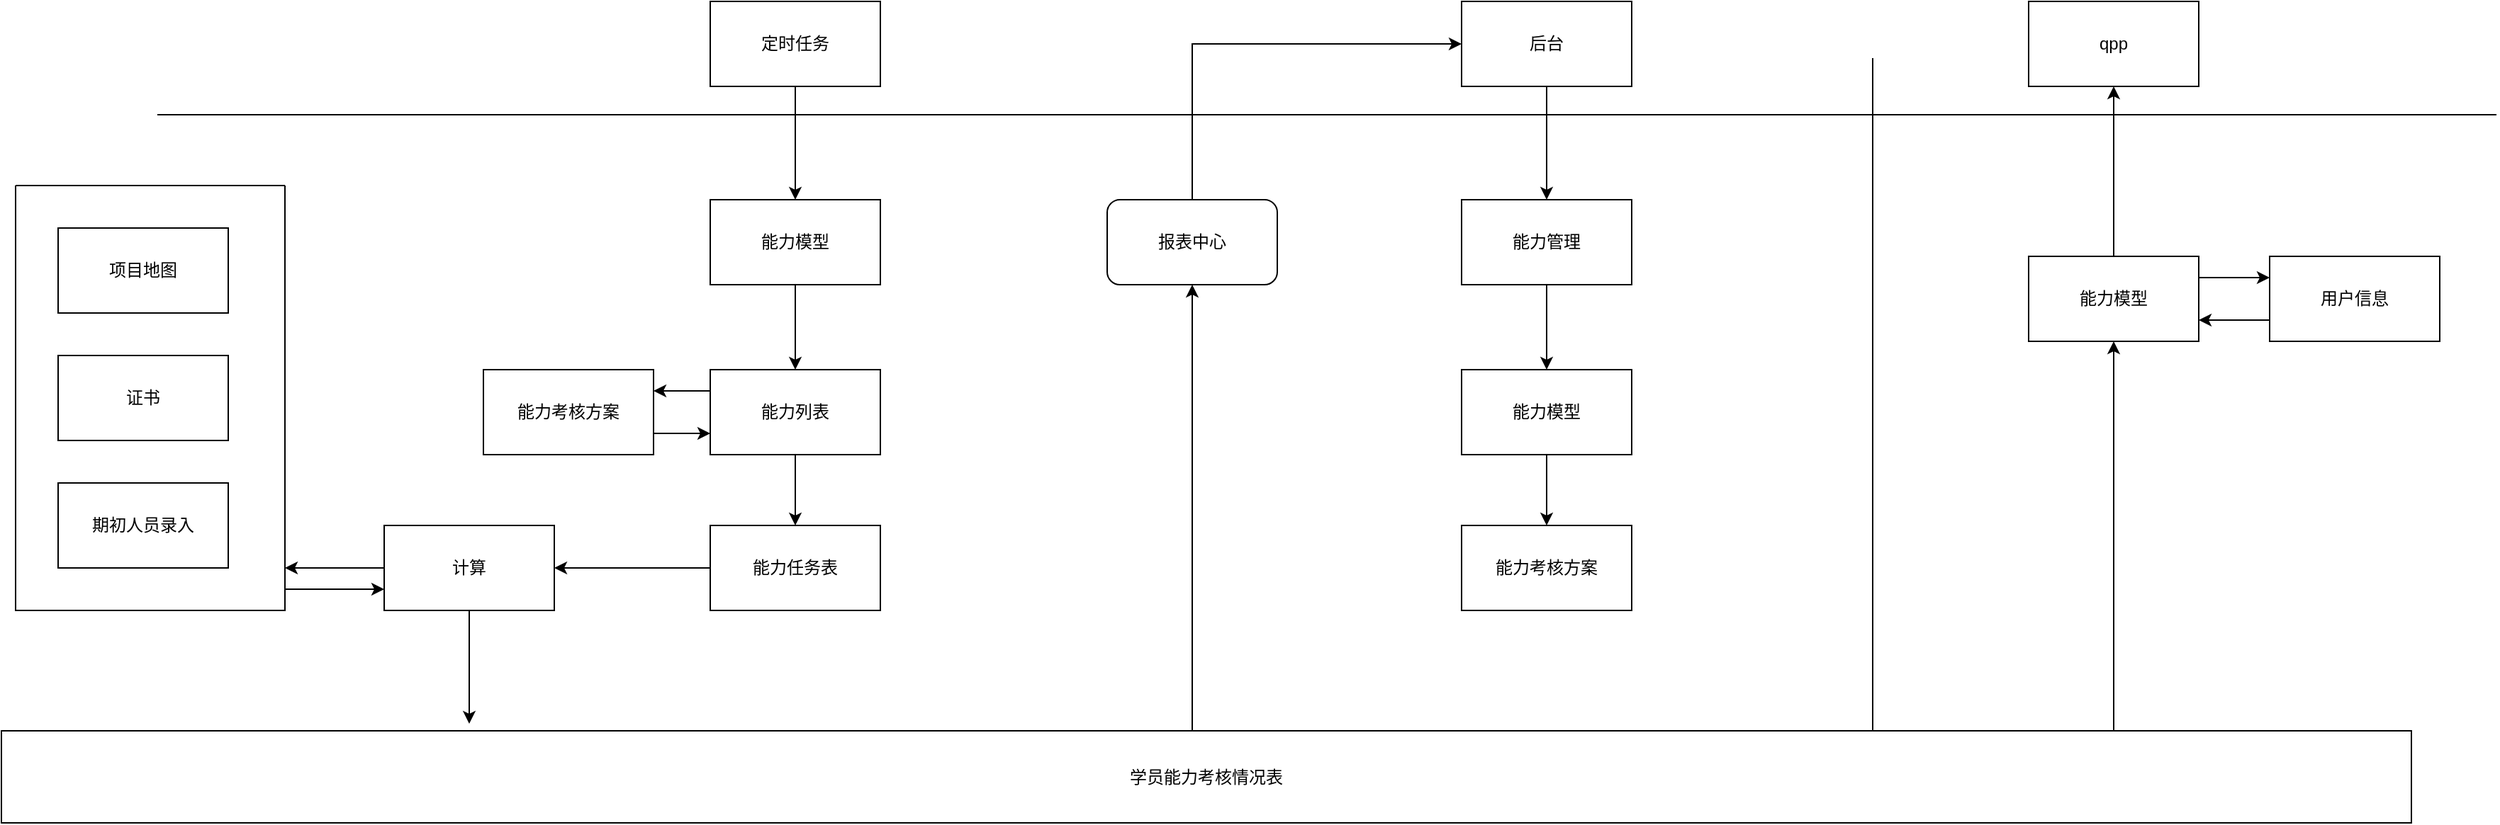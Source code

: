 <mxfile version="16.6.1" type="github">
  <diagram id="X77dKztJRfCibkYVblq0" name="Page-1">
    <mxGraphModel dx="3076" dy="762" grid="1" gridSize="10" guides="1" tooltips="1" connect="1" arrows="1" fold="1" page="1" pageScale="1" pageWidth="827" pageHeight="1169" math="0" shadow="0">
      <root>
        <mxCell id="0" />
        <mxCell id="1" parent="0" />
        <mxCell id="SrPzOORxQsSpC2F4RSff-1" value="" style="endArrow=none;html=1;rounded=0;" edge="1" parent="1">
          <mxGeometry width="50" height="50" relative="1" as="geometry">
            <mxPoint x="-850" y="120" as="sourcePoint" />
            <mxPoint x="800" y="120" as="targetPoint" />
          </mxGeometry>
        </mxCell>
        <mxCell id="SrPzOORxQsSpC2F4RSff-2" value="" style="endArrow=none;html=1;rounded=0;" edge="1" parent="1">
          <mxGeometry width="50" height="50" relative="1" as="geometry">
            <mxPoint x="360" y="530" as="sourcePoint" />
            <mxPoint x="360" y="80" as="targetPoint" />
          </mxGeometry>
        </mxCell>
        <mxCell id="SrPzOORxQsSpC2F4RSff-5" style="edgeStyle=orthogonalEdgeStyle;rounded=0;orthogonalLoop=1;jettySize=auto;html=1;exitX=0.5;exitY=1;exitDx=0;exitDy=0;" edge="1" parent="1" source="SrPzOORxQsSpC2F4RSff-3" target="SrPzOORxQsSpC2F4RSff-4">
          <mxGeometry relative="1" as="geometry" />
        </mxCell>
        <mxCell id="SrPzOORxQsSpC2F4RSff-3" value="后台" style="rounded=0;whiteSpace=wrap;html=1;" vertex="1" parent="1">
          <mxGeometry x="70" y="40" width="120" height="60" as="geometry" />
        </mxCell>
        <mxCell id="SrPzOORxQsSpC2F4RSff-7" style="edgeStyle=orthogonalEdgeStyle;rounded=0;orthogonalLoop=1;jettySize=auto;html=1;exitX=0.5;exitY=1;exitDx=0;exitDy=0;" edge="1" parent="1" source="SrPzOORxQsSpC2F4RSff-4" target="SrPzOORxQsSpC2F4RSff-6">
          <mxGeometry relative="1" as="geometry" />
        </mxCell>
        <mxCell id="SrPzOORxQsSpC2F4RSff-4" value="能力管理" style="rounded=0;whiteSpace=wrap;html=1;" vertex="1" parent="1">
          <mxGeometry x="70" y="180" width="120" height="60" as="geometry" />
        </mxCell>
        <mxCell id="SrPzOORxQsSpC2F4RSff-9" style="edgeStyle=orthogonalEdgeStyle;rounded=0;orthogonalLoop=1;jettySize=auto;html=1;exitX=0.5;exitY=1;exitDx=0;exitDy=0;" edge="1" parent="1" source="SrPzOORxQsSpC2F4RSff-6" target="SrPzOORxQsSpC2F4RSff-8">
          <mxGeometry relative="1" as="geometry" />
        </mxCell>
        <mxCell id="SrPzOORxQsSpC2F4RSff-6" value="能力模型" style="rounded=0;whiteSpace=wrap;html=1;" vertex="1" parent="1">
          <mxGeometry x="70" y="300" width="120" height="60" as="geometry" />
        </mxCell>
        <mxCell id="SrPzOORxQsSpC2F4RSff-8" value="能力考核方案" style="rounded=0;whiteSpace=wrap;html=1;" vertex="1" parent="1">
          <mxGeometry x="70" y="410" width="120" height="60" as="geometry" />
        </mxCell>
        <mxCell id="SrPzOORxQsSpC2F4RSff-14" style="edgeStyle=orthogonalEdgeStyle;rounded=0;orthogonalLoop=1;jettySize=auto;html=1;exitX=0.5;exitY=1;exitDx=0;exitDy=0;entryX=0.411;entryY=0.083;entryDx=0;entryDy=0;entryPerimeter=0;" edge="1" parent="1" target="SrPzOORxQsSpC2F4RSff-13">
          <mxGeometry relative="1" as="geometry">
            <mxPoint x="360" y="470" as="sourcePoint" />
            <mxPoint x="360" y="540" as="targetPoint" />
            <Array as="points">
              <mxPoint x="360" y="560" />
            </Array>
          </mxGeometry>
        </mxCell>
        <mxCell id="SrPzOORxQsSpC2F4RSff-19" style="edgeStyle=orthogonalEdgeStyle;rounded=0;orthogonalLoop=1;jettySize=auto;html=1;exitX=0.75;exitY=0;exitDx=0;exitDy=0;" edge="1" parent="1" source="SrPzOORxQsSpC2F4RSff-13" target="SrPzOORxQsSpC2F4RSff-16">
          <mxGeometry relative="1" as="geometry">
            <Array as="points">
              <mxPoint x="530" y="555" />
            </Array>
          </mxGeometry>
        </mxCell>
        <mxCell id="SrPzOORxQsSpC2F4RSff-30" style="edgeStyle=orthogonalEdgeStyle;rounded=0;orthogonalLoop=1;jettySize=auto;html=1;" edge="1" parent="1" source="SrPzOORxQsSpC2F4RSff-13" target="SrPzOORxQsSpC2F4RSff-29">
          <mxGeometry relative="1" as="geometry">
            <Array as="points">
              <mxPoint x="-120" y="520" />
              <mxPoint x="-120" y="520" />
            </Array>
          </mxGeometry>
        </mxCell>
        <mxCell id="SrPzOORxQsSpC2F4RSff-13" value="学员能力考核情况表" style="rounded=0;whiteSpace=wrap;html=1;" vertex="1" parent="1">
          <mxGeometry x="-960" y="555" width="1700" height="65" as="geometry" />
        </mxCell>
        <mxCell id="SrPzOORxQsSpC2F4RSff-15" value="qpp" style="rounded=0;whiteSpace=wrap;html=1;" vertex="1" parent="1">
          <mxGeometry x="470" y="40" width="120" height="60" as="geometry" />
        </mxCell>
        <mxCell id="SrPzOORxQsSpC2F4RSff-20" style="edgeStyle=orthogonalEdgeStyle;rounded=0;orthogonalLoop=1;jettySize=auto;html=1;" edge="1" parent="1" source="SrPzOORxQsSpC2F4RSff-16" target="SrPzOORxQsSpC2F4RSff-15">
          <mxGeometry relative="1" as="geometry" />
        </mxCell>
        <mxCell id="SrPzOORxQsSpC2F4RSff-34" style="edgeStyle=orthogonalEdgeStyle;rounded=0;orthogonalLoop=1;jettySize=auto;html=1;exitX=1;exitY=0.25;exitDx=0;exitDy=0;entryX=0;entryY=0.25;entryDx=0;entryDy=0;" edge="1" parent="1" source="SrPzOORxQsSpC2F4RSff-16" target="SrPzOORxQsSpC2F4RSff-33">
          <mxGeometry relative="1" as="geometry" />
        </mxCell>
        <mxCell id="SrPzOORxQsSpC2F4RSff-16" value="能力模型" style="rounded=0;whiteSpace=wrap;html=1;" vertex="1" parent="1">
          <mxGeometry x="470" y="220" width="120" height="60" as="geometry" />
        </mxCell>
        <mxCell id="SrPzOORxQsSpC2F4RSff-23" style="edgeStyle=orthogonalEdgeStyle;rounded=0;orthogonalLoop=1;jettySize=auto;html=1;exitX=0.5;exitY=1;exitDx=0;exitDy=0;" edge="1" parent="1" source="SrPzOORxQsSpC2F4RSff-21" target="SrPzOORxQsSpC2F4RSff-22">
          <mxGeometry relative="1" as="geometry" />
        </mxCell>
        <mxCell id="SrPzOORxQsSpC2F4RSff-21" value="定时任务" style="rounded=0;whiteSpace=wrap;html=1;" vertex="1" parent="1">
          <mxGeometry x="-460" y="40" width="120" height="60" as="geometry" />
        </mxCell>
        <mxCell id="SrPzOORxQsSpC2F4RSff-25" style="edgeStyle=orthogonalEdgeStyle;rounded=0;orthogonalLoop=1;jettySize=auto;html=1;exitX=0.5;exitY=1;exitDx=0;exitDy=0;" edge="1" parent="1" source="SrPzOORxQsSpC2F4RSff-22" target="SrPzOORxQsSpC2F4RSff-24">
          <mxGeometry relative="1" as="geometry" />
        </mxCell>
        <mxCell id="SrPzOORxQsSpC2F4RSff-22" value="能力模型" style="rounded=0;whiteSpace=wrap;html=1;" vertex="1" parent="1">
          <mxGeometry x="-460" y="180" width="120" height="60" as="geometry" />
        </mxCell>
        <mxCell id="SrPzOORxQsSpC2F4RSff-40" style="edgeStyle=orthogonalEdgeStyle;rounded=0;orthogonalLoop=1;jettySize=auto;html=1;exitX=0;exitY=0.25;exitDx=0;exitDy=0;" edge="1" parent="1" source="SrPzOORxQsSpC2F4RSff-24" target="SrPzOORxQsSpC2F4RSff-36">
          <mxGeometry relative="1" as="geometry">
            <Array as="points">
              <mxPoint x="-490" y="315" />
              <mxPoint x="-490" y="315" />
            </Array>
          </mxGeometry>
        </mxCell>
        <mxCell id="SrPzOORxQsSpC2F4RSff-56" style="edgeStyle=orthogonalEdgeStyle;rounded=0;orthogonalLoop=1;jettySize=auto;html=1;exitX=0.5;exitY=1;exitDx=0;exitDy=0;" edge="1" parent="1" source="SrPzOORxQsSpC2F4RSff-24" target="SrPzOORxQsSpC2F4RSff-55">
          <mxGeometry relative="1" as="geometry" />
        </mxCell>
        <mxCell id="SrPzOORxQsSpC2F4RSff-24" value="能力列表" style="rounded=0;whiteSpace=wrap;html=1;" vertex="1" parent="1">
          <mxGeometry x="-460" y="300" width="120" height="60" as="geometry" />
        </mxCell>
        <mxCell id="SrPzOORxQsSpC2F4RSff-31" style="edgeStyle=orthogonalEdgeStyle;rounded=0;orthogonalLoop=1;jettySize=auto;html=1;entryX=0;entryY=0.5;entryDx=0;entryDy=0;" edge="1" parent="1" source="SrPzOORxQsSpC2F4RSff-29" target="SrPzOORxQsSpC2F4RSff-3">
          <mxGeometry relative="1" as="geometry">
            <Array as="points">
              <mxPoint x="-120" y="70" />
            </Array>
          </mxGeometry>
        </mxCell>
        <mxCell id="SrPzOORxQsSpC2F4RSff-29" value="报表中心" style="rounded=1;whiteSpace=wrap;html=1;" vertex="1" parent="1">
          <mxGeometry x="-180" y="180" width="120" height="60" as="geometry" />
        </mxCell>
        <mxCell id="SrPzOORxQsSpC2F4RSff-35" style="edgeStyle=orthogonalEdgeStyle;rounded=0;orthogonalLoop=1;jettySize=auto;html=1;exitX=0;exitY=0.75;exitDx=0;exitDy=0;entryX=1;entryY=0.75;entryDx=0;entryDy=0;" edge="1" parent="1" source="SrPzOORxQsSpC2F4RSff-33" target="SrPzOORxQsSpC2F4RSff-16">
          <mxGeometry relative="1" as="geometry" />
        </mxCell>
        <mxCell id="SrPzOORxQsSpC2F4RSff-33" value="用户信息" style="rounded=0;whiteSpace=wrap;html=1;" vertex="1" parent="1">
          <mxGeometry x="640" y="220" width="120" height="60" as="geometry" />
        </mxCell>
        <mxCell id="SrPzOORxQsSpC2F4RSff-41" style="edgeStyle=orthogonalEdgeStyle;rounded=0;orthogonalLoop=1;jettySize=auto;html=1;exitX=1;exitY=0.75;exitDx=0;exitDy=0;entryX=0;entryY=0.75;entryDx=0;entryDy=0;" edge="1" parent="1" source="SrPzOORxQsSpC2F4RSff-36" target="SrPzOORxQsSpC2F4RSff-24">
          <mxGeometry relative="1" as="geometry" />
        </mxCell>
        <mxCell id="SrPzOORxQsSpC2F4RSff-36" value="能力考核方案" style="rounded=0;whiteSpace=wrap;html=1;" vertex="1" parent="1">
          <mxGeometry x="-620" y="300" width="120" height="60" as="geometry" />
        </mxCell>
        <mxCell id="SrPzOORxQsSpC2F4RSff-66" style="edgeStyle=orthogonalEdgeStyle;rounded=0;orthogonalLoop=1;jettySize=auto;html=1;exitX=1;exitY=1;exitDx=0;exitDy=0;entryX=0;entryY=0.75;entryDx=0;entryDy=0;" edge="1" parent="1" source="SrPzOORxQsSpC2F4RSff-50" target="SrPzOORxQsSpC2F4RSff-61">
          <mxGeometry relative="1" as="geometry">
            <Array as="points">
              <mxPoint x="-760" y="455" />
            </Array>
          </mxGeometry>
        </mxCell>
        <mxCell id="SrPzOORxQsSpC2F4RSff-50" value="" style="swimlane;startSize=0;" vertex="1" parent="1">
          <mxGeometry x="-950" y="170" width="190" height="300" as="geometry" />
        </mxCell>
        <mxCell id="SrPzOORxQsSpC2F4RSff-42" value="项目地图" style="rounded=0;whiteSpace=wrap;html=1;" vertex="1" parent="SrPzOORxQsSpC2F4RSff-50">
          <mxGeometry x="30" y="30" width="120" height="60" as="geometry" />
        </mxCell>
        <mxCell id="SrPzOORxQsSpC2F4RSff-43" value="证书" style="rounded=0;whiteSpace=wrap;html=1;" vertex="1" parent="SrPzOORxQsSpC2F4RSff-50">
          <mxGeometry x="30" y="120" width="120" height="60" as="geometry" />
        </mxCell>
        <mxCell id="SrPzOORxQsSpC2F4RSff-44" value="期初人员录入" style="rounded=0;whiteSpace=wrap;html=1;" vertex="1" parent="SrPzOORxQsSpC2F4RSff-50">
          <mxGeometry x="30" y="210" width="120" height="60" as="geometry" />
        </mxCell>
        <mxCell id="SrPzOORxQsSpC2F4RSff-62" style="edgeStyle=orthogonalEdgeStyle;rounded=0;orthogonalLoop=1;jettySize=auto;html=1;exitX=0;exitY=0.5;exitDx=0;exitDy=0;entryX=1;entryY=0.5;entryDx=0;entryDy=0;" edge="1" parent="1" source="SrPzOORxQsSpC2F4RSff-55" target="SrPzOORxQsSpC2F4RSff-61">
          <mxGeometry relative="1" as="geometry" />
        </mxCell>
        <mxCell id="SrPzOORxQsSpC2F4RSff-55" value="能力任务表" style="rounded=0;whiteSpace=wrap;html=1;" vertex="1" parent="1">
          <mxGeometry x="-460" y="410" width="120" height="60" as="geometry" />
        </mxCell>
        <mxCell id="SrPzOORxQsSpC2F4RSff-64" style="edgeStyle=orthogonalEdgeStyle;rounded=0;orthogonalLoop=1;jettySize=auto;html=1;exitX=0.5;exitY=1;exitDx=0;exitDy=0;" edge="1" parent="1" source="SrPzOORxQsSpC2F4RSff-61">
          <mxGeometry relative="1" as="geometry">
            <mxPoint x="-630" y="550" as="targetPoint" />
          </mxGeometry>
        </mxCell>
        <mxCell id="SrPzOORxQsSpC2F4RSff-65" style="edgeStyle=orthogonalEdgeStyle;rounded=0;orthogonalLoop=1;jettySize=auto;html=1;exitX=0;exitY=0.5;exitDx=0;exitDy=0;entryX=1;entryY=0.9;entryDx=0;entryDy=0;entryPerimeter=0;" edge="1" parent="1" source="SrPzOORxQsSpC2F4RSff-61" target="SrPzOORxQsSpC2F4RSff-50">
          <mxGeometry relative="1" as="geometry" />
        </mxCell>
        <mxCell id="SrPzOORxQsSpC2F4RSff-61" value="计算" style="rounded=0;whiteSpace=wrap;html=1;" vertex="1" parent="1">
          <mxGeometry x="-690" y="410" width="120" height="60" as="geometry" />
        </mxCell>
      </root>
    </mxGraphModel>
  </diagram>
</mxfile>
